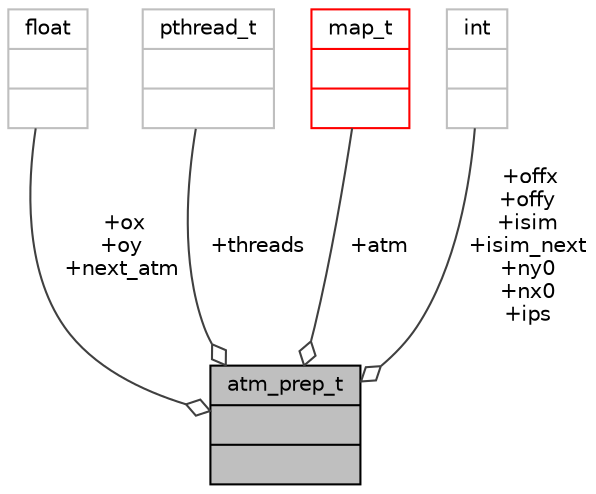 digraph "atm_prep_t"
{
 // INTERACTIVE_SVG=YES
  bgcolor="transparent";
  edge [fontname="Helvetica",fontsize="10",labelfontname="Helvetica",labelfontsize="10"];
  node [fontname="Helvetica",fontsize="10",shape=record];
  Node1 [label="{atm_prep_t\n||}",height=0.2,width=0.4,color="black", fillcolor="grey75", style="filled", fontcolor="black"];
  Node2 -> Node1 [color="grey25",fontsize="10",style="solid",label=" +ox\n+oy\n+next_atm" ,arrowhead="odiamond",fontname="Helvetica"];
  Node2 [label="{float\n||}",height=0.2,width=0.4,color="grey75"];
  Node3 -> Node1 [color="grey25",fontsize="10",style="solid",label=" +threads" ,arrowhead="odiamond",fontname="Helvetica"];
  Node3 [label="{pthread_t\n||}",height=0.2,width=0.4,color="grey75"];
  Node4 -> Node1 [color="grey25",fontsize="10",style="solid",label=" +atm" ,arrowhead="odiamond",fontname="Helvetica"];
  Node4 [label="{map_t\n||}",height=0.2,width=0.4,color="red",URL="$type_8h.html#structmap__t"];
  Node7 -> Node1 [color="grey25",fontsize="10",style="solid",label=" +offx\n+offy\n+isim\n+isim_next\n+ny0\n+nx0\n+ips" ,arrowhead="odiamond",fontname="Helvetica"];
  Node7 [label="{int\n||}",height=0.2,width=0.4,color="grey75"];
}

